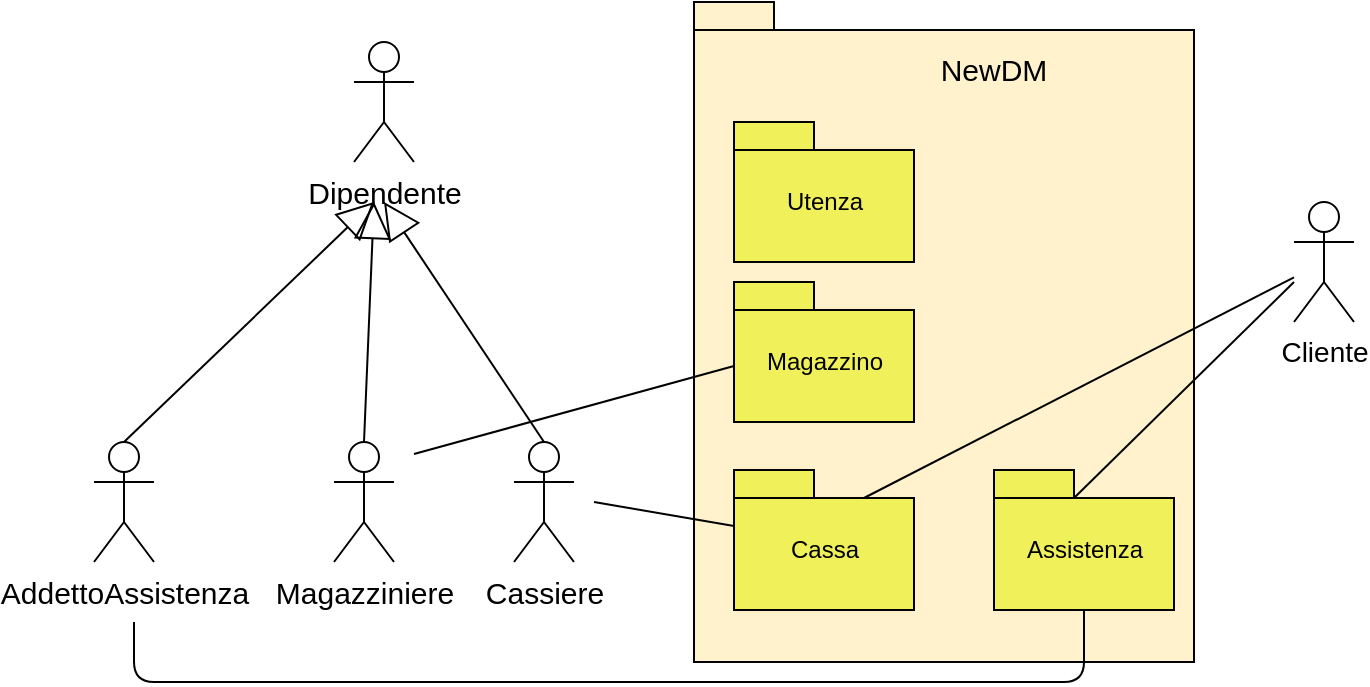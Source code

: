 <mxfile version="13.10.4" type="device"><diagram id="6JO4-7g3VjEd6-_7Sx0c" name="Page-1"><mxGraphModel dx="1038" dy="568" grid="1" gridSize="10" guides="1" tooltips="1" connect="1" arrows="1" fold="1" page="1" pageScale="1" pageWidth="1169" pageHeight="827" math="0" shadow="0"><root><mxCell id="0"/><mxCell id="1" parent="0"/><mxCell id="MlpMXgR5_YCPqtrtxQ0K-1" value="" style="shape=folder;fontStyle=1;spacingTop=10;tabWidth=40;tabHeight=14;tabPosition=left;html=1;fillColor=#fff2cc;" parent="1" vertex="1"><mxGeometry x="410" y="110" width="250" height="330" as="geometry"/></mxCell><mxCell id="MlpMXgR5_YCPqtrtxQ0K-3" value="NewDM" style="text;align=center;fontStyle=0;verticalAlign=middle;spacingLeft=3;spacingRight=3;strokeColor=none;rotatable=0;points=[[0,0.5],[1,0.5]];portConstraint=eastwest;fontSize=15;" parent="1" vertex="1"><mxGeometry x="520" y="130" width="80" height="26" as="geometry"/></mxCell><mxCell id="MlpMXgR5_YCPqtrtxQ0K-4" value="&lt;font color=&quot;#000000&quot; style=&quot;font-weight: normal&quot;&gt;Utenza&lt;/font&gt;" style="shape=folder;fontStyle=1;spacingTop=10;tabWidth=40;tabHeight=14;tabPosition=left;html=1;fontColor=#ffffff;fillColor=#F0F05B;" parent="1" vertex="1"><mxGeometry x="430" y="170" width="90" height="70" as="geometry"/></mxCell><mxCell id="MlpMXgR5_YCPqtrtxQ0K-5" value="&lt;font color=&quot;#000000&quot; style=&quot;font-weight: normal&quot;&gt;Magazzino&lt;/font&gt;" style="shape=folder;fontStyle=1;spacingTop=10;tabWidth=40;tabHeight=14;tabPosition=left;html=1;fontColor=#ffffff;fillColor=#F0F05B;" parent="1" vertex="1"><mxGeometry x="430" y="250" width="90" height="70" as="geometry"/></mxCell><mxCell id="MlpMXgR5_YCPqtrtxQ0K-6" value="&lt;font color=&quot;#000000&quot; style=&quot;font-weight: normal&quot;&gt;Cassa&lt;/font&gt;" style="shape=folder;fontStyle=1;spacingTop=10;tabWidth=40;tabHeight=14;tabPosition=left;html=1;fontColor=#ffffff;fillColor=#F0F05B;" parent="1" vertex="1"><mxGeometry x="430" y="344" width="90" height="70" as="geometry"/></mxCell><mxCell id="MlpMXgR5_YCPqtrtxQ0K-7" value="&lt;font color=&quot;#000000&quot; style=&quot;font-weight: normal&quot;&gt;Assistenza&lt;/font&gt;" style="shape=folder;fontStyle=1;spacingTop=10;tabWidth=40;tabHeight=14;tabPosition=left;html=1;fontColor=#ffffff;fillColor=#F0F05B;" parent="1" vertex="1"><mxGeometry x="560" y="344" width="90" height="70" as="geometry"/></mxCell><mxCell id="MlpMXgR5_YCPqtrtxQ0K-8" value="Dipendente" style="shape=umlActor;verticalLabelPosition=bottom;verticalAlign=top;html=1;strokeColor=#000000;fontSize=15;fillColor=#FFFFFF;" parent="1" vertex="1"><mxGeometry x="240" y="130" width="30" height="60" as="geometry"/></mxCell><mxCell id="MlpMXgR5_YCPqtrtxQ0K-9" value="Cassiere" style="shape=umlActor;verticalLabelPosition=bottom;verticalAlign=top;html=1;strokeColor=#000000;fontSize=15;fillColor=#FFFFFF;" parent="1" vertex="1"><mxGeometry x="320" y="330" width="30" height="60" as="geometry"/></mxCell><mxCell id="MlpMXgR5_YCPqtrtxQ0K-10" value="Magazziniere" style="shape=umlActor;verticalLabelPosition=bottom;verticalAlign=top;html=1;strokeColor=#000000;fontSize=15;fillColor=#FFFFFF;" parent="1" vertex="1"><mxGeometry x="230" y="330" width="30" height="60" as="geometry"/></mxCell><mxCell id="MlpMXgR5_YCPqtrtxQ0K-11" value="AddettoAssistenza" style="shape=umlActor;verticalLabelPosition=bottom;verticalAlign=top;html=1;strokeColor=#000000;fontSize=15;fillColor=#FFFFFF;" parent="1" vertex="1"><mxGeometry x="110" y="330" width="30" height="60" as="geometry"/></mxCell><mxCell id="MlpMXgR5_YCPqtrtxQ0K-18" value="" style="endArrow=block;endSize=16;endFill=0;html=1;fontSize=15;exitX=0.5;exitY=0;exitDx=0;exitDy=0;exitPerimeter=0;" parent="1" source="MlpMXgR5_YCPqtrtxQ0K-11" edge="1"><mxGeometry width="160" relative="1" as="geometry"><mxPoint x="450" y="320" as="sourcePoint"/><mxPoint x="250" y="210" as="targetPoint"/></mxGeometry></mxCell><mxCell id="MlpMXgR5_YCPqtrtxQ0K-19" value="" style="endArrow=block;endSize=16;endFill=0;html=1;fontSize=15;exitX=0.5;exitY=0;exitDx=0;exitDy=0;exitPerimeter=0;" parent="1" source="MlpMXgR5_YCPqtrtxQ0K-10" edge="1"><mxGeometry width="160" relative="1" as="geometry"><mxPoint x="135" y="340" as="sourcePoint"/><mxPoint x="250" y="210" as="targetPoint"/></mxGeometry></mxCell><mxCell id="MlpMXgR5_YCPqtrtxQ0K-20" value="" style="endArrow=block;endSize=16;endFill=0;html=1;fontSize=15;exitX=0.5;exitY=0;exitDx=0;exitDy=0;exitPerimeter=0;" parent="1" source="MlpMXgR5_YCPqtrtxQ0K-9" edge="1"><mxGeometry width="160" relative="1" as="geometry"><mxPoint x="255" y="340" as="sourcePoint"/><mxPoint x="255" y="210" as="targetPoint"/></mxGeometry></mxCell><mxCell id="MlpMXgR5_YCPqtrtxQ0K-22" value="" style="endArrow=none;html=1;fontSize=15;entryX=0;entryY=0;entryDx=0;entryDy=28;entryPerimeter=0;" parent="1" target="MlpMXgR5_YCPqtrtxQ0K-6" edge="1"><mxGeometry width="50" height="50" relative="1" as="geometry"><mxPoint x="360" y="360" as="sourcePoint"/><mxPoint x="550" y="300" as="targetPoint"/></mxGeometry></mxCell><mxCell id="MlpMXgR5_YCPqtrtxQ0K-23" value="" style="endArrow=none;html=1;fontSize=15;entryX=0;entryY=0;entryDx=0;entryDy=42;entryPerimeter=0;" parent="1" target="MlpMXgR5_YCPqtrtxQ0K-5" edge="1"><mxGeometry width="50" height="50" relative="1" as="geometry"><mxPoint x="270" y="336" as="sourcePoint"/><mxPoint x="440" y="382" as="targetPoint"/></mxGeometry></mxCell><mxCell id="MlpMXgR5_YCPqtrtxQ0K-24" value="" style="endArrow=none;html=1;fontSize=15;entryX=0.5;entryY=1;entryDx=0;entryDy=0;entryPerimeter=0;" parent="1" target="MlpMXgR5_YCPqtrtxQ0K-7" edge="1"><mxGeometry width="50" height="50" relative="1" as="geometry"><mxPoint x="130" y="420" as="sourcePoint"/><mxPoint x="600" y="480" as="targetPoint"/><Array as="points"><mxPoint x="130" y="450"/><mxPoint x="370" y="450"/><mxPoint x="605" y="450"/></Array></mxGeometry></mxCell><mxCell id="3v07ouBmyCzuSjfzDnHN-1" value="Cliente" style="shape=umlActor;verticalLabelPosition=bottom;verticalAlign=top;html=1;outlineConnect=0;fontSize=14;" vertex="1" parent="1"><mxGeometry x="710" y="210" width="30" height="60" as="geometry"/></mxCell><mxCell id="3v07ouBmyCzuSjfzDnHN-2" value="" style="endArrow=none;html=1;fontSize=15;exitX=0;exitY=0;exitDx=65;exitDy=14;exitPerimeter=0;" edge="1" parent="1" source="MlpMXgR5_YCPqtrtxQ0K-6" target="3v07ouBmyCzuSjfzDnHN-1"><mxGeometry width="50" height="50" relative="1" as="geometry"><mxPoint x="280" y="346" as="sourcePoint"/><mxPoint x="440" y="302" as="targetPoint"/></mxGeometry></mxCell><mxCell id="3v07ouBmyCzuSjfzDnHN-3" value="" style="endArrow=none;html=1;fontSize=15;exitX=0;exitY=0;exitDx=40;exitDy=14;exitPerimeter=0;" edge="1" parent="1" source="MlpMXgR5_YCPqtrtxQ0K-7"><mxGeometry width="50" height="50" relative="1" as="geometry"><mxPoint x="505" y="368" as="sourcePoint"/><mxPoint x="710" y="250" as="targetPoint"/></mxGeometry></mxCell></root></mxGraphModel></diagram></mxfile>